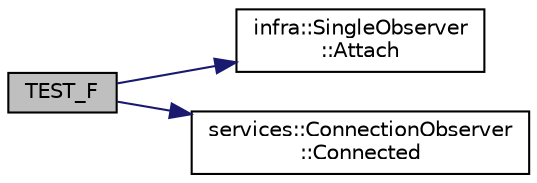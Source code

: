 digraph "TEST_F"
{
 // INTERACTIVE_SVG=YES
  edge [fontname="Helvetica",fontsize="10",labelfontname="Helvetica",labelfontsize="10"];
  node [fontname="Helvetica",fontsize="10",shape=record];
  rankdir="LR";
  Node32 [label="TEST_F",height=0.2,width=0.4,color="black", fillcolor="grey75", style="filled", fontcolor="black"];
  Node32 -> Node33 [color="midnightblue",fontsize="10",style="solid",fontname="Helvetica"];
  Node33 [label="infra::SingleObserver\l::Attach",height=0.2,width=0.4,color="black", fillcolor="white", style="filled",URL="$dc/d4c/classinfra_1_1_single_observer.html#a7691ac8d2aa56fb17be6a73d1b47e9b5"];
  Node32 -> Node34 [color="midnightblue",fontsize="10",style="solid",fontname="Helvetica"];
  Node34 [label="services::ConnectionObserver\l::Connected",height=0.2,width=0.4,color="black", fillcolor="white", style="filled",URL="$dc/de5/classservices_1_1_connection_observer.html#a0d525f5750b4f4d86d8b3b92915491f9"];
}
